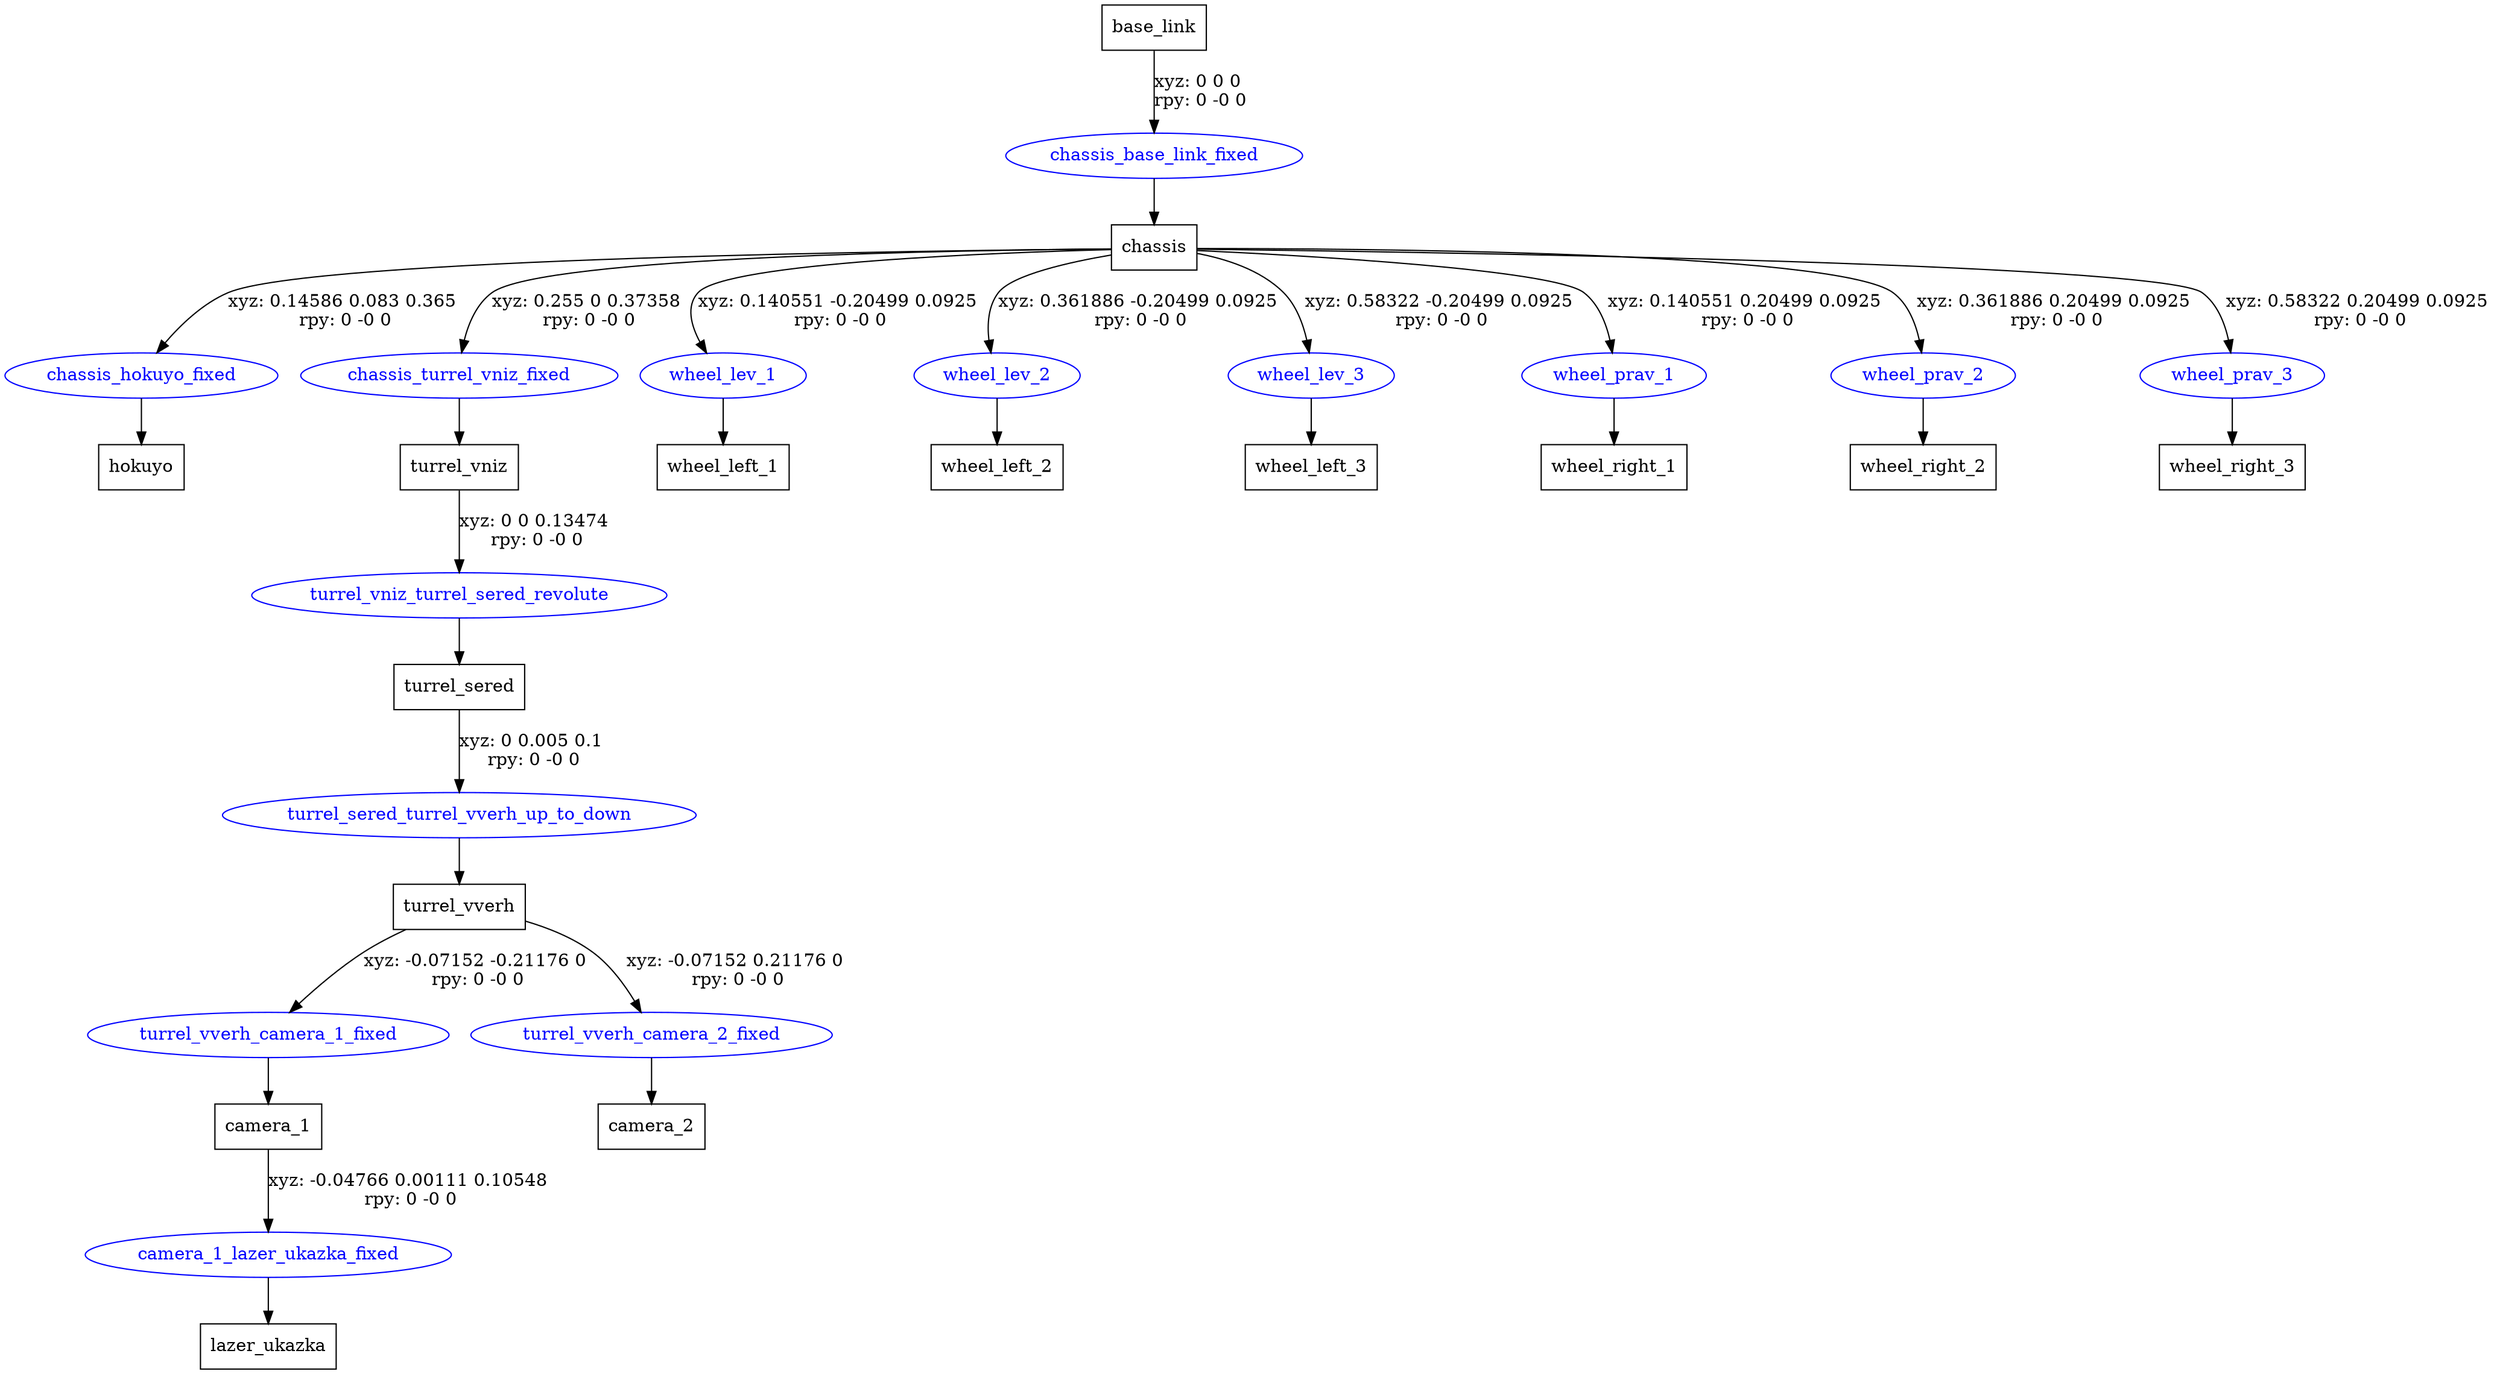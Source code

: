 digraph G {
node [shape=box];
"base_link" [label="base_link"];
"chassis" [label="chassis"];
"hokuyo" [label="hokuyo"];
"turrel_vniz" [label="turrel_vniz"];
"turrel_sered" [label="turrel_sered"];
"turrel_vverh" [label="turrel_vverh"];
"camera_1" [label="camera_1"];
"lazer_ukazka" [label="lazer_ukazka"];
"camera_2" [label="camera_2"];
"wheel_left_1" [label="wheel_left_1"];
"wheel_left_2" [label="wheel_left_2"];
"wheel_left_3" [label="wheel_left_3"];
"wheel_right_1" [label="wheel_right_1"];
"wheel_right_2" [label="wheel_right_2"];
"wheel_right_3" [label="wheel_right_3"];
node [shape=ellipse, color=blue, fontcolor=blue];
"base_link" -> "chassis_base_link_fixed" [label="xyz: 0 0 0 \nrpy: 0 -0 0"]
"chassis_base_link_fixed" -> "chassis"
"chassis" -> "chassis_hokuyo_fixed" [label="xyz: 0.14586 0.083 0.365 \nrpy: 0 -0 0"]
"chassis_hokuyo_fixed" -> "hokuyo"
"chassis" -> "chassis_turrel_vniz_fixed" [label="xyz: 0.255 0 0.37358 \nrpy: 0 -0 0"]
"chassis_turrel_vniz_fixed" -> "turrel_vniz"
"turrel_vniz" -> "turrel_vniz_turrel_sered_revolute" [label="xyz: 0 0 0.13474 \nrpy: 0 -0 0"]
"turrel_vniz_turrel_sered_revolute" -> "turrel_sered"
"turrel_sered" -> "turrel_sered_turrel_vverh_up_to_down" [label="xyz: 0 0.005 0.1 \nrpy: 0 -0 0"]
"turrel_sered_turrel_vverh_up_to_down" -> "turrel_vverh"
"turrel_vverh" -> "turrel_vverh_camera_1_fixed" [label="xyz: -0.07152 -0.21176 0 \nrpy: 0 -0 0"]
"turrel_vverh_camera_1_fixed" -> "camera_1"
"camera_1" -> "camera_1_lazer_ukazka_fixed" [label="xyz: -0.04766 0.00111 0.10548 \nrpy: 0 -0 0"]
"camera_1_lazer_ukazka_fixed" -> "lazer_ukazka"
"turrel_vverh" -> "turrel_vverh_camera_2_fixed" [label="xyz: -0.07152 0.21176 0 \nrpy: 0 -0 0"]
"turrel_vverh_camera_2_fixed" -> "camera_2"
"chassis" -> "wheel_lev_1" [label="xyz: 0.140551 -0.20499 0.0925 \nrpy: 0 -0 0"]
"wheel_lev_1" -> "wheel_left_1"
"chassis" -> "wheel_lev_2" [label="xyz: 0.361886 -0.20499 0.0925 \nrpy: 0 -0 0"]
"wheel_lev_2" -> "wheel_left_2"
"chassis" -> "wheel_lev_3" [label="xyz: 0.58322 -0.20499 0.0925 \nrpy: 0 -0 0"]
"wheel_lev_3" -> "wheel_left_3"
"chassis" -> "wheel_prav_1" [label="xyz: 0.140551 0.20499 0.0925 \nrpy: 0 -0 0"]
"wheel_prav_1" -> "wheel_right_1"
"chassis" -> "wheel_prav_2" [label="xyz: 0.361886 0.20499 0.0925 \nrpy: 0 -0 0"]
"wheel_prav_2" -> "wheel_right_2"
"chassis" -> "wheel_prav_3" [label="xyz: 0.58322 0.20499 0.0925 \nrpy: 0 -0 0"]
"wheel_prav_3" -> "wheel_right_3"
}
